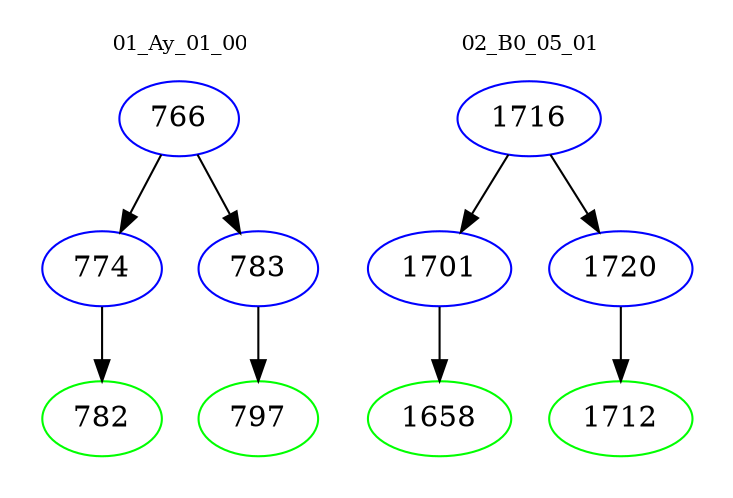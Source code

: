 digraph{
subgraph cluster_0 {
color = white
label = "01_Ay_01_00";
fontsize=10;
T0_766 [label="766", color="blue"]
T0_766 -> T0_774 [color="black"]
T0_774 [label="774", color="blue"]
T0_774 -> T0_782 [color="black"]
T0_782 [label="782", color="green"]
T0_766 -> T0_783 [color="black"]
T0_783 [label="783", color="blue"]
T0_783 -> T0_797 [color="black"]
T0_797 [label="797", color="green"]
}
subgraph cluster_1 {
color = white
label = "02_B0_05_01";
fontsize=10;
T1_1716 [label="1716", color="blue"]
T1_1716 -> T1_1701 [color="black"]
T1_1701 [label="1701", color="blue"]
T1_1701 -> T1_1658 [color="black"]
T1_1658 [label="1658", color="green"]
T1_1716 -> T1_1720 [color="black"]
T1_1720 [label="1720", color="blue"]
T1_1720 -> T1_1712 [color="black"]
T1_1712 [label="1712", color="green"]
}
}
